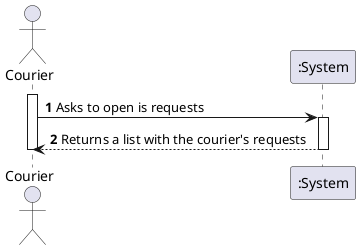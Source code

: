 @startuml
autonumber
actor "Courier" as C
participant ":System" as S
activate C

C -> S : Asks to open is requests
activate S
S --> C : Returns a list with the courier's requests
deactivate S

deactivate C
@enduml